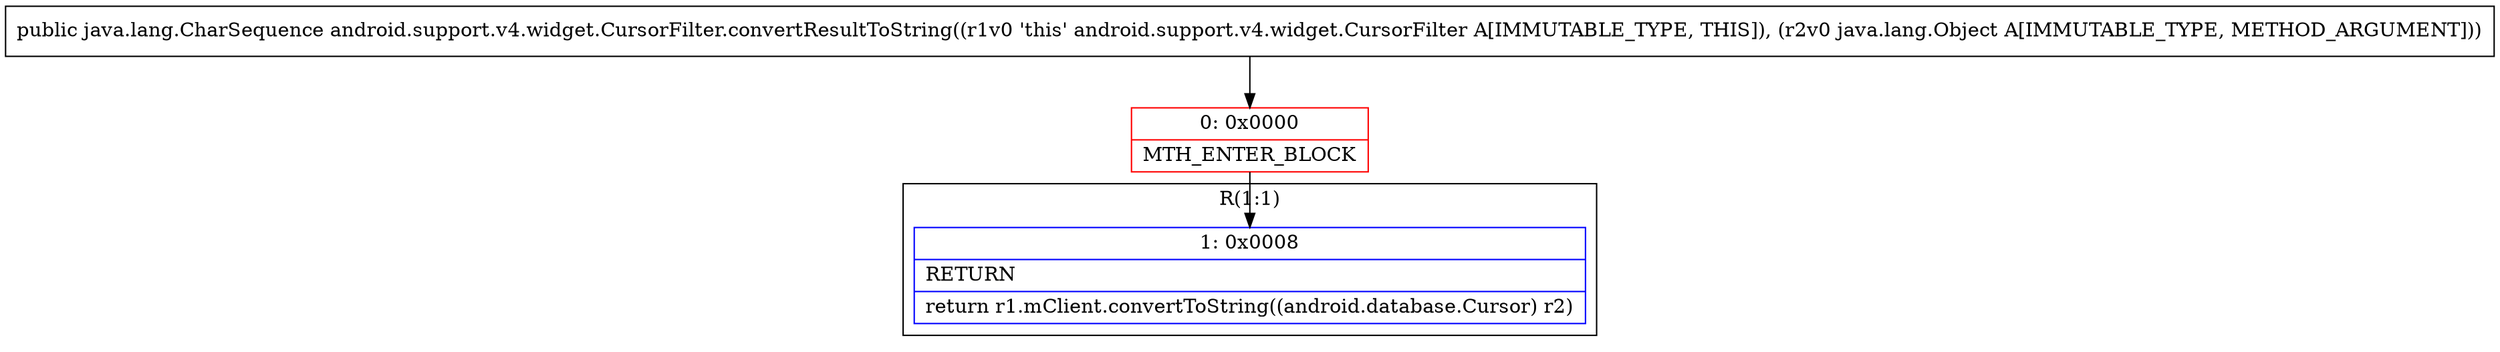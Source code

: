 digraph "CFG forandroid.support.v4.widget.CursorFilter.convertResultToString(Ljava\/lang\/Object;)Ljava\/lang\/CharSequence;" {
subgraph cluster_Region_1795188811 {
label = "R(1:1)";
node [shape=record,color=blue];
Node_1 [shape=record,label="{1\:\ 0x0008|RETURN\l|return r1.mClient.convertToString((android.database.Cursor) r2)\l}"];
}
Node_0 [shape=record,color=red,label="{0\:\ 0x0000|MTH_ENTER_BLOCK\l}"];
MethodNode[shape=record,label="{public java.lang.CharSequence android.support.v4.widget.CursorFilter.convertResultToString((r1v0 'this' android.support.v4.widget.CursorFilter A[IMMUTABLE_TYPE, THIS]), (r2v0 java.lang.Object A[IMMUTABLE_TYPE, METHOD_ARGUMENT])) }"];
MethodNode -> Node_0;
Node_0 -> Node_1;
}

